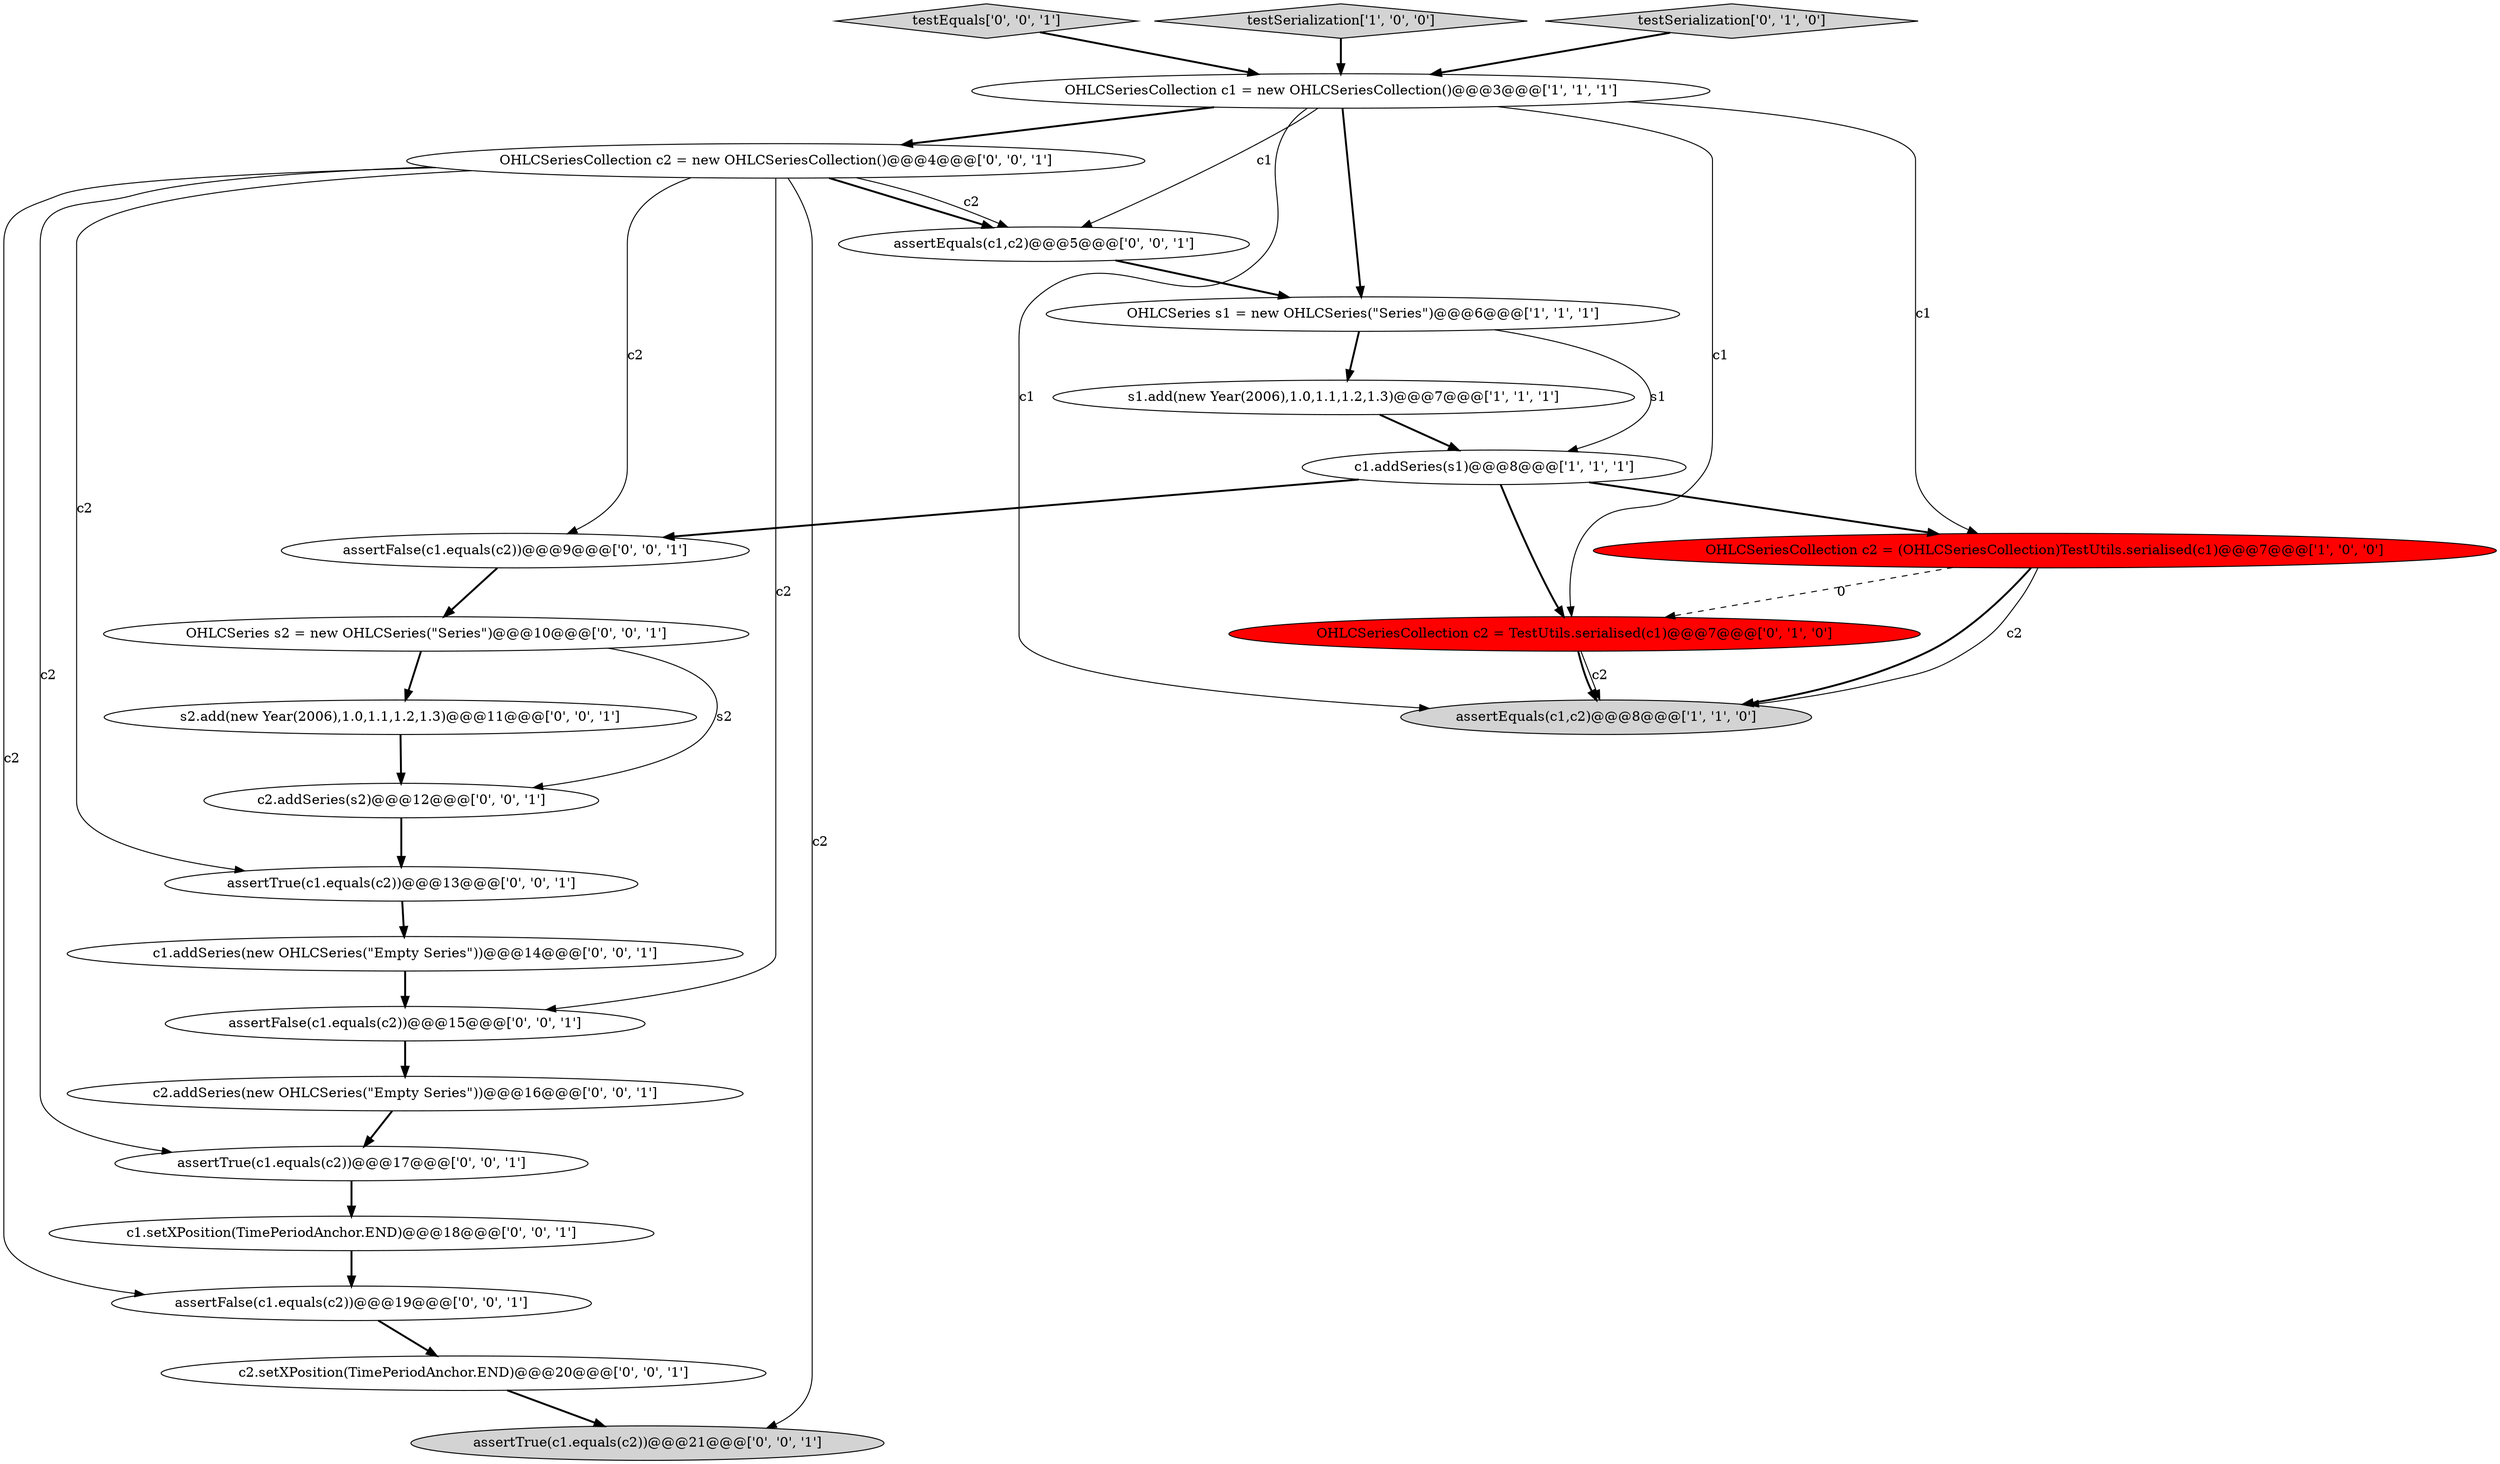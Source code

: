 digraph {
24 [style = filled, label = "assertTrue(c1.equals(c2))@@@13@@@['0', '0', '1']", fillcolor = white, shape = ellipse image = "AAA0AAABBB3BBB"];
15 [style = filled, label = "OHLCSeries s2 = new OHLCSeries(\"Series\")@@@10@@@['0', '0', '1']", fillcolor = white, shape = ellipse image = "AAA0AAABBB3BBB"];
17 [style = filled, label = "assertTrue(c1.equals(c2))@@@17@@@['0', '0', '1']", fillcolor = white, shape = ellipse image = "AAA0AAABBB3BBB"];
0 [style = filled, label = "OHLCSeries s1 = new OHLCSeries(\"Series\")@@@6@@@['1', '1', '1']", fillcolor = white, shape = ellipse image = "AAA0AAABBB1BBB"];
2 [style = filled, label = "s1.add(new Year(2006),1.0,1.1,1.2,1.3)@@@7@@@['1', '1', '1']", fillcolor = white, shape = ellipse image = "AAA0AAABBB1BBB"];
19 [style = filled, label = "assertTrue(c1.equals(c2))@@@21@@@['0', '0', '1']", fillcolor = lightgray, shape = ellipse image = "AAA0AAABBB3BBB"];
10 [style = filled, label = "testEquals['0', '0', '1']", fillcolor = lightgray, shape = diamond image = "AAA0AAABBB3BBB"];
3 [style = filled, label = "OHLCSeriesCollection c1 = new OHLCSeriesCollection()@@@3@@@['1', '1', '1']", fillcolor = white, shape = ellipse image = "AAA0AAABBB1BBB"];
23 [style = filled, label = "c1.setXPosition(TimePeriodAnchor.END)@@@18@@@['0', '0', '1']", fillcolor = white, shape = ellipse image = "AAA0AAABBB3BBB"];
21 [style = filled, label = "c2.setXPosition(TimePeriodAnchor.END)@@@20@@@['0', '0', '1']", fillcolor = white, shape = ellipse image = "AAA0AAABBB3BBB"];
18 [style = filled, label = "assertFalse(c1.equals(c2))@@@19@@@['0', '0', '1']", fillcolor = white, shape = ellipse image = "AAA0AAABBB3BBB"];
11 [style = filled, label = "OHLCSeriesCollection c2 = new OHLCSeriesCollection()@@@4@@@['0', '0', '1']", fillcolor = white, shape = ellipse image = "AAA0AAABBB3BBB"];
16 [style = filled, label = "c1.addSeries(new OHLCSeries(\"Empty Series\"))@@@14@@@['0', '0', '1']", fillcolor = white, shape = ellipse image = "AAA0AAABBB3BBB"];
14 [style = filled, label = "assertFalse(c1.equals(c2))@@@9@@@['0', '0', '1']", fillcolor = white, shape = ellipse image = "AAA0AAABBB3BBB"];
6 [style = filled, label = "testSerialization['1', '0', '0']", fillcolor = lightgray, shape = diamond image = "AAA0AAABBB1BBB"];
7 [style = filled, label = "testSerialization['0', '1', '0']", fillcolor = lightgray, shape = diamond image = "AAA0AAABBB2BBB"];
5 [style = filled, label = "assertEquals(c1,c2)@@@8@@@['1', '1', '0']", fillcolor = lightgray, shape = ellipse image = "AAA0AAABBB1BBB"];
12 [style = filled, label = "assertEquals(c1,c2)@@@5@@@['0', '0', '1']", fillcolor = white, shape = ellipse image = "AAA0AAABBB3BBB"];
8 [style = filled, label = "OHLCSeriesCollection c2 = TestUtils.serialised(c1)@@@7@@@['0', '1', '0']", fillcolor = red, shape = ellipse image = "AAA1AAABBB2BBB"];
9 [style = filled, label = "c2.addSeries(s2)@@@12@@@['0', '0', '1']", fillcolor = white, shape = ellipse image = "AAA0AAABBB3BBB"];
1 [style = filled, label = "OHLCSeriesCollection c2 = (OHLCSeriesCollection)TestUtils.serialised(c1)@@@7@@@['1', '0', '0']", fillcolor = red, shape = ellipse image = "AAA1AAABBB1BBB"];
22 [style = filled, label = "s2.add(new Year(2006),1.0,1.1,1.2,1.3)@@@11@@@['0', '0', '1']", fillcolor = white, shape = ellipse image = "AAA0AAABBB3BBB"];
13 [style = filled, label = "assertFalse(c1.equals(c2))@@@15@@@['0', '0', '1']", fillcolor = white, shape = ellipse image = "AAA0AAABBB3BBB"];
4 [style = filled, label = "c1.addSeries(s1)@@@8@@@['1', '1', '1']", fillcolor = white, shape = ellipse image = "AAA0AAABBB1BBB"];
20 [style = filled, label = "c2.addSeries(new OHLCSeries(\"Empty Series\"))@@@16@@@['0', '0', '1']", fillcolor = white, shape = ellipse image = "AAA0AAABBB3BBB"];
1->5 [style = bold, label=""];
0->4 [style = solid, label="s1"];
6->3 [style = bold, label=""];
4->14 [style = bold, label=""];
16->13 [style = bold, label=""];
20->17 [style = bold, label=""];
21->19 [style = bold, label=""];
3->8 [style = solid, label="c1"];
15->9 [style = solid, label="s2"];
22->9 [style = bold, label=""];
0->2 [style = bold, label=""];
1->5 [style = solid, label="c2"];
3->11 [style = bold, label=""];
10->3 [style = bold, label=""];
11->12 [style = bold, label=""];
2->4 [style = bold, label=""];
12->0 [style = bold, label=""];
8->5 [style = solid, label="c2"];
17->23 [style = bold, label=""];
7->3 [style = bold, label=""];
3->0 [style = bold, label=""];
3->1 [style = solid, label="c1"];
15->22 [style = bold, label=""];
11->18 [style = solid, label="c2"];
24->16 [style = bold, label=""];
8->5 [style = bold, label=""];
11->17 [style = solid, label="c2"];
11->13 [style = solid, label="c2"];
3->12 [style = solid, label="c1"];
4->8 [style = bold, label=""];
11->19 [style = solid, label="c2"];
1->8 [style = dashed, label="0"];
14->15 [style = bold, label=""];
4->1 [style = bold, label=""];
11->24 [style = solid, label="c2"];
11->14 [style = solid, label="c2"];
18->21 [style = bold, label=""];
11->12 [style = solid, label="c2"];
3->5 [style = solid, label="c1"];
9->24 [style = bold, label=""];
23->18 [style = bold, label=""];
13->20 [style = bold, label=""];
}
